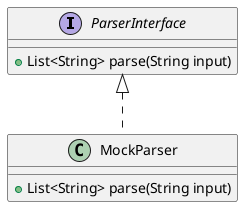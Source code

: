 @startuml
'https://plantuml.com/class-diagram

interface ParserInterface{
    + List<String> parse(String input)
}
class MockParser{
    + List<String> parse(String input)
}
ParserInterface <|.. MockParser

@enduml